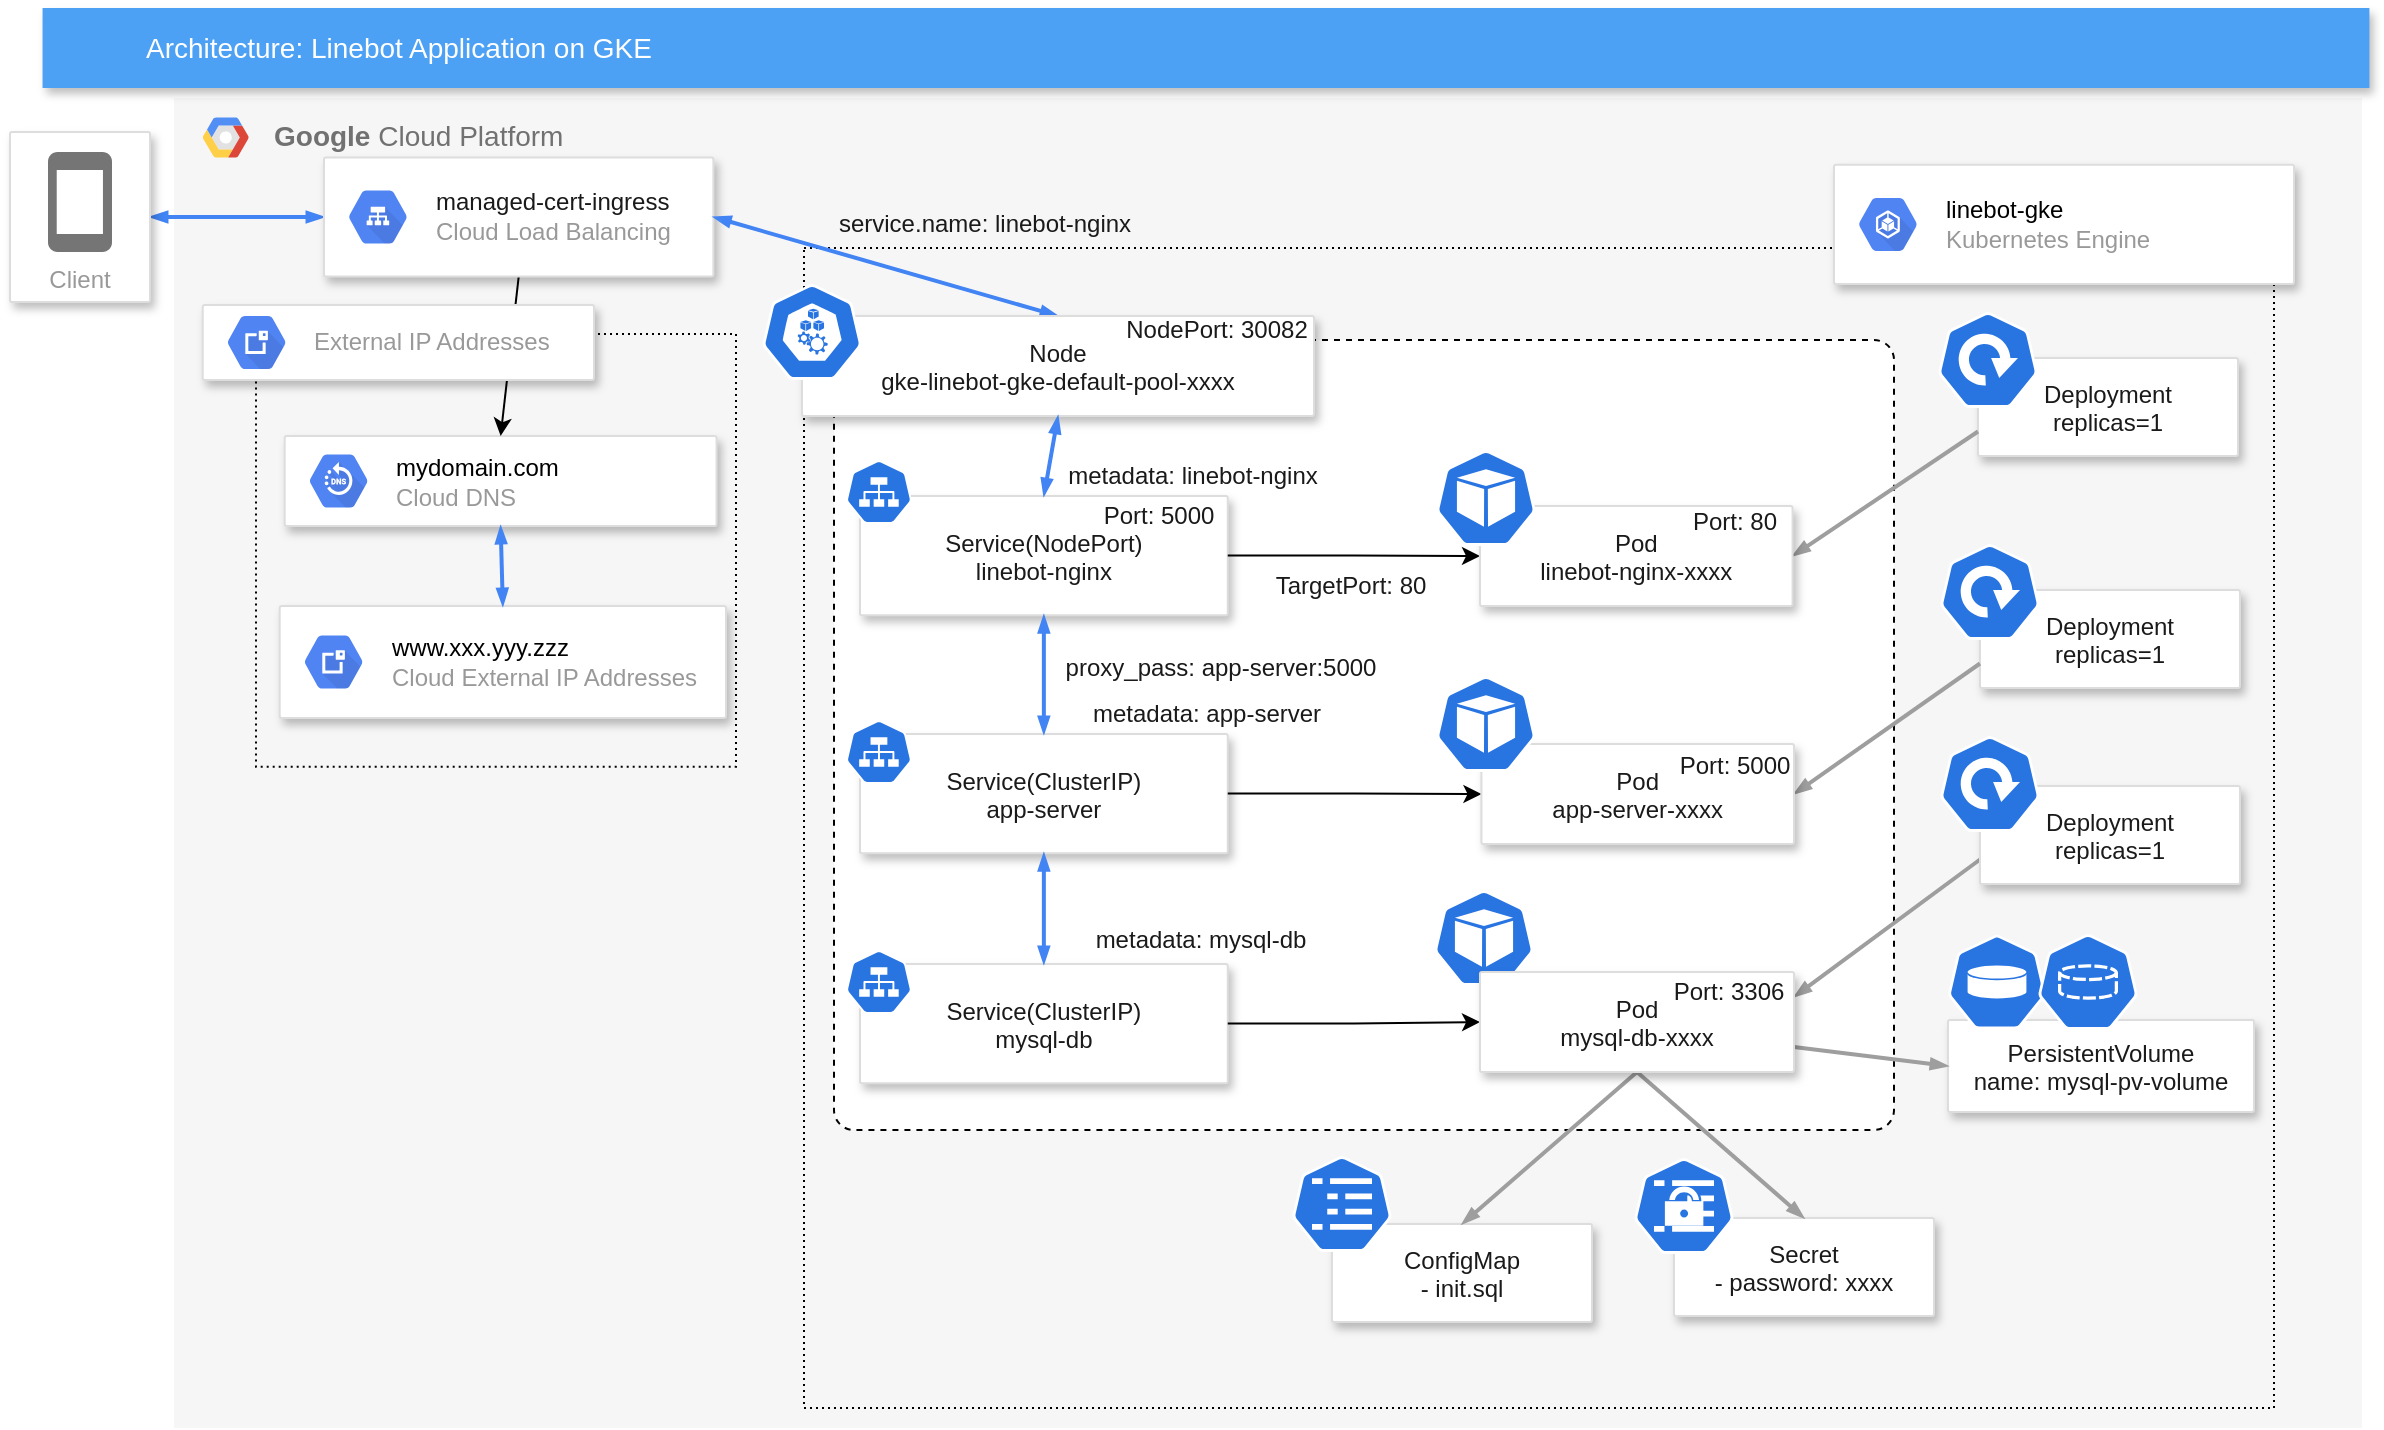 <mxfile version="17.4.0" type="github">
  <diagram id="f106602c-feb2-e66a-4537-3a34d633f6aa" name="Page-1">
    <mxGraphModel dx="1395" dy="767" grid="1" gridSize="10" guides="1" tooltips="1" connect="1" arrows="1" fold="1" page="1" pageScale="1" pageWidth="1169" pageHeight="827" background="none" math="0" shadow="0">
      <root>
        <mxCell id="0" />
        <mxCell id="1" parent="0" />
        <mxCell id="14" value="&lt;b&gt;Google &lt;/b&gt;Cloud Platform" style="fillColor=#F6F6F6;strokeColor=none;shadow=0;gradientColor=none;fontSize=14;align=left;spacing=10;fontColor=#717171;9E9E9E;verticalAlign=top;spacingTop=-4;fontStyle=0;spacingLeft=40;html=1;container=0;" parent="1" vertex="1">
          <mxGeometry x="200" y="105" width="1094" height="665" as="geometry" />
        </mxCell>
        <mxCell id="U_9ZeLoZhMn-8x-L0dgF-110" value="" style="fillColor=none;strokeColor=default;shadow=0;gradientColor=none;fontSize=14;align=left;spacing=10;fontColor=#717171;9E9E9E;verticalAlign=top;spacingTop=-4;fontStyle=0;spacingLeft=40;html=1;container=0;dashed=1;dashPattern=1 2;" vertex="1" parent="1">
          <mxGeometry x="241" y="223" width="240" height="216.35" as="geometry" />
        </mxCell>
        <mxCell id="_XGDpj7YCTwnzZgyufAH-45" value="" style="strokeColor=#dddddd;shadow=1;strokeWidth=1;rounded=1;absoluteArcSize=1;arcSize=2;fontColor=#1A1A1A;" parent="1" vertex="1">
          <mxGeometry x="255.35" y="274" width="215.93" height="45" as="geometry" />
        </mxCell>
        <mxCell id="_XGDpj7YCTwnzZgyufAH-46" value="&lt;span style=&quot;color: rgb(0 , 0 , 0)&quot;&gt;mydomain.com&lt;br&gt;&lt;/span&gt;Cloud DNS&lt;span style=&quot;color: rgb(0 , 0 , 0)&quot;&gt;&lt;br&gt;&lt;/span&gt;" style="sketch=0;dashed=0;connectable=0;html=1;fillColor=#5184F3;strokeColor=none;shape=mxgraph.gcp2.hexIcon;prIcon=cloud_dns;part=1;labelPosition=right;verticalLabelPosition=middle;align=left;verticalAlign=middle;spacingLeft=5;fontColor=#999999;fontSize=12;" parent="_XGDpj7YCTwnzZgyufAH-45" vertex="1">
          <mxGeometry y="0.5" width="44" height="39" relative="1" as="geometry">
            <mxPoint x="5" y="-19.5" as="offset" />
          </mxGeometry>
        </mxCell>
        <mxCell id="U_9ZeLoZhMn-8x-L0dgF-26" value="" style="fillColor=#F6F6F6;strokeColor=default;shadow=0;gradientColor=none;fontSize=14;align=left;spacing=10;fontColor=#717171;9E9E9E;verticalAlign=top;spacingTop=-4;fontStyle=0;spacingLeft=40;html=1;container=0;dashed=1;dashPattern=1 2;" vertex="1" parent="1">
          <mxGeometry x="515" y="180" width="735" height="580" as="geometry" />
        </mxCell>
        <mxCell id="2" value="Architecture: Linebot Application on GKE" style="fillColor=#4DA1F5;strokeColor=none;shadow=1;gradientColor=none;fontSize=14;align=left;spacingLeft=50;fontColor=#ffffff;html=1;" parent="1" vertex="1">
          <mxGeometry x="134.28" y="60" width="1163.43" height="40" as="geometry" />
        </mxCell>
        <mxCell id="18" value="" style="fontSize=12;html=1;endArrow=blockThin;endFill=1;rounded=0;strokeWidth=2;endSize=4;startSize=4;dashed=0;strokeColor=#4284F3;startArrow=blockThin;startFill=1;entryX=0;entryY=0.5;entryDx=0;entryDy=0;exitX=1;exitY=0.5;exitDx=0;exitDy=0;" parent="1" edge="1" target="_XGDpj7YCTwnzZgyufAH-31" source="6">
          <mxGeometry width="100" relative="1" as="geometry">
            <mxPoint x="149" y="308" as="sourcePoint" />
            <mxPoint x="231" y="301" as="targetPoint" />
          </mxGeometry>
        </mxCell>
        <mxCell id="6" value="Client" style="strokeColor=#dddddd;fillColor=#ffffff;shadow=1;strokeWidth=1;rounded=1;absoluteArcSize=1;arcSize=2;labelPosition=center;verticalLabelPosition=middle;align=center;verticalAlign=bottom;spacingLeft=0;fontColor=#999999;fontSize=12;whiteSpace=wrap;spacingBottom=2;html=1;" parent="1" vertex="1">
          <mxGeometry x="118" y="122" width="70" height="85" as="geometry" />
        </mxCell>
        <mxCell id="7" value="" style="dashed=0;html=1;fillColor=#757575;strokeColor=none;shape=mxgraph.gcp2.phone;part=1;" parent="6" vertex="1">
          <mxGeometry x="0.5" width="32" height="50" relative="1" as="geometry">
            <mxPoint x="-16" y="10" as="offset" />
          </mxGeometry>
        </mxCell>
        <mxCell id="15" value="" style="shape=mxgraph.gcp2.google_cloud_platform;fillColor=#F6F6F6;strokeColor=none;shadow=0;gradientColor=none;" parent="1" vertex="1">
          <mxGeometry x="214.36" y="114.7" width="23" height="20" as="geometry">
            <mxPoint x="20" y="10" as="offset" />
          </mxGeometry>
        </mxCell>
        <mxCell id="_XGDpj7YCTwnzZgyufAH-27" value="" style="strokeColor=#dddddd;shadow=1;strokeWidth=1;rounded=1;absoluteArcSize=1;arcSize=2;" parent="1" vertex="1">
          <mxGeometry x="252.85" y="359" width="223.15" height="56" as="geometry" />
        </mxCell>
        <mxCell id="_XGDpj7YCTwnzZgyufAH-28" value="&lt;span style=&quot;color: rgb(0 , 0 , 0)&quot;&gt;www.xxx.yyy.zzz&lt;br&gt;&lt;/span&gt;Cloud External IP Addresses&lt;span style=&quot;color: rgb(0 , 0 , 0)&quot;&gt;&lt;br&gt;&lt;/span&gt;" style="sketch=0;dashed=0;connectable=0;html=1;fillColor=#5184F3;strokeColor=none;shape=mxgraph.gcp2.hexIcon;prIcon=cloud_external_ip_addresses;part=1;labelPosition=right;verticalLabelPosition=middle;align=left;verticalAlign=middle;spacingLeft=5;fontColor=#999999;fontSize=12;" parent="_XGDpj7YCTwnzZgyufAH-27" vertex="1">
          <mxGeometry y="0.5" width="44" height="39" relative="1" as="geometry">
            <mxPoint x="5" y="-19.5" as="offset" />
          </mxGeometry>
        </mxCell>
        <mxCell id="U_9ZeLoZhMn-8x-L0dgF-97" value="" style="edgeStyle=none;rounded=0;orthogonalLoop=1;jettySize=auto;html=1;fontColor=#1A1A1A;entryX=0.5;entryY=0;entryDx=0;entryDy=0;exitX=0.5;exitY=1;exitDx=0;exitDy=0;" edge="1" parent="1" source="_XGDpj7YCTwnzZgyufAH-31" target="_XGDpj7YCTwnzZgyufAH-45">
          <mxGeometry relative="1" as="geometry">
            <mxPoint x="379.185" y="170.29" as="sourcePoint" />
          </mxGeometry>
        </mxCell>
        <mxCell id="_XGDpj7YCTwnzZgyufAH-31" value="" style="strokeColor=#dddddd;shadow=1;strokeWidth=1;rounded=1;absoluteArcSize=1;arcSize=2;" parent="1" vertex="1">
          <mxGeometry x="274.999" y="134.703" width="194.694" height="59.586" as="geometry" />
        </mxCell>
        <mxCell id="_XGDpj7YCTwnzZgyufAH-32" value="&lt;font color=&quot;#1a1a1a&quot;&gt;managed-cert-ingress&lt;/font&gt;&lt;br&gt;Cloud Load Balancing" style="sketch=0;dashed=0;connectable=0;html=1;fillColor=#5184F3;strokeColor=none;shape=mxgraph.gcp2.hexIcon;prIcon=cloud_load_balancing;part=1;labelPosition=right;verticalLabelPosition=middle;align=left;verticalAlign=middle;spacingLeft=5;fontColor=#999999;fontSize=12;" parent="_XGDpj7YCTwnzZgyufAH-31" vertex="1">
          <mxGeometry y="0.5" width="44" height="39" relative="1" as="geometry">
            <mxPoint x="5" y="-19.5" as="offset" />
          </mxGeometry>
        </mxCell>
        <mxCell id="25" value="" style="fontSize=12;html=1;endArrow=blockThin;endFill=1;rounded=0;strokeWidth=2;endSize=4;startSize=4;dashed=0;strokeColor=#4284F3;startArrow=blockThin;startFill=1;entryX=0.5;entryY=0;entryDx=0;entryDy=0;exitX=1;exitY=0.5;exitDx=0;exitDy=0;" parent="1" source="_XGDpj7YCTwnzZgyufAH-31" target="U_9ZeLoZhMn-8x-L0dgF-42" edge="1">
          <mxGeometry width="100" relative="1" as="geometry">
            <mxPoint x="241.367" y="222.028" as="sourcePoint" />
            <mxPoint x="594.306" y="213.097" as="targetPoint" />
          </mxGeometry>
        </mxCell>
        <mxCell id="U_9ZeLoZhMn-8x-L0dgF-43" value="" style="dashed=1;rounded=1;absoluteArcSize=1;arcSize=20;html=1;verticalAlign=top;align=left;spacingTop=5;spacingLeft=10;fontColor=#1A1A1A;" vertex="1" parent="1">
          <mxGeometry x="530" y="226" width="530" height="395" as="geometry" />
        </mxCell>
        <mxCell id="U_9ZeLoZhMn-8x-L0dgF-27" value="" style="strokeColor=#dddddd;shadow=1;strokeWidth=1;rounded=1;absoluteArcSize=1;arcSize=2;" vertex="1" parent="1">
          <mxGeometry x="1030" y="138.41" width="230" height="59.59" as="geometry" />
        </mxCell>
        <mxCell id="U_9ZeLoZhMn-8x-L0dgF-28" value="&lt;font color=&quot;#000000&quot;&gt;linebot-gke&lt;/font&gt;&lt;br&gt;Kubernetes Engine" style="sketch=0;dashed=0;connectable=0;html=1;fillColor=#5184F3;strokeColor=none;shape=mxgraph.gcp2.hexIcon;prIcon=container_engine;part=1;labelPosition=right;verticalLabelPosition=middle;align=left;verticalAlign=middle;spacingLeft=5;fontColor=#999999;fontSize=12;" vertex="1" parent="U_9ZeLoZhMn-8x-L0dgF-27">
          <mxGeometry y="0.5" width="44" height="39" relative="1" as="geometry">
            <mxPoint x="5" y="-19.5" as="offset" />
          </mxGeometry>
        </mxCell>
        <mxCell id="U_9ZeLoZhMn-8x-L0dgF-36" value="" style="group" vertex="1" connectable="0" parent="1">
          <mxGeometry x="531.996" y="333.003" width="244.874" height="65.997" as="geometry" />
        </mxCell>
        <mxCell id="U_9ZeLoZhMn-8x-L0dgF-30" value="Service(NodePort)&#xa;linebot-nginx" style="strokeColor=#dddddd;shadow=1;strokeWidth=1;rounded=1;absoluteArcSize=1;arcSize=2;fontColor=#1A1A1A;" vertex="1" parent="U_9ZeLoZhMn-8x-L0dgF-36">
          <mxGeometry x="11" y="-29" width="183.878" height="59.586" as="geometry" />
        </mxCell>
        <mxCell id="U_9ZeLoZhMn-8x-L0dgF-96" value="Port: 5000" style="text;html=1;align=center;verticalAlign=middle;resizable=0;points=[];autosize=1;strokeColor=none;fillColor=none;fontColor=#1A1A1A;" vertex="1" parent="U_9ZeLoZhMn-8x-L0dgF-36">
          <mxGeometry x="124.874" y="-29.003" width="70" height="20" as="geometry" />
        </mxCell>
        <mxCell id="U_9ZeLoZhMn-8x-L0dgF-101" value="proxy_pass: app-server:5000" style="text;html=1;align=center;verticalAlign=middle;resizable=0;points=[];autosize=1;strokeColor=none;fillColor=none;fontColor=#1A1A1A;" vertex="1" parent="U_9ZeLoZhMn-8x-L0dgF-36">
          <mxGeometry x="106.004" y="46.497" width="170" height="20" as="geometry" />
        </mxCell>
        <mxCell id="U_9ZeLoZhMn-8x-L0dgF-29" value="" style="sketch=0;html=1;dashed=0;whitespace=wrap;fillColor=#2875E2;strokeColor=#ffffff;points=[[0.005,0.63,0],[0.1,0.2,0],[0.9,0.2,0],[0.5,0,0],[0.995,0.63,0],[0.72,0.99,0],[0.5,1,0],[0.28,0.99,0]];shape=mxgraph.kubernetes.icon;prIcon=svc;fontColor=#1A1A1A;" vertex="1" parent="1">
          <mxGeometry x="536" y="283" width="32.94" height="38" as="geometry" />
        </mxCell>
        <mxCell id="U_9ZeLoZhMn-8x-L0dgF-37" value="Service(ClusterIP)&#xa;app-server" style="strokeColor=#dddddd;shadow=1;strokeWidth=1;rounded=1;absoluteArcSize=1;arcSize=2;fontColor=#1A1A1A;" vertex="1" parent="1">
          <mxGeometry x="542.996" y="423.003" width="183.878" height="59.586" as="geometry" />
        </mxCell>
        <mxCell id="U_9ZeLoZhMn-8x-L0dgF-38" value="" style="sketch=0;html=1;dashed=0;whitespace=wrap;fillColor=#2875E2;strokeColor=#ffffff;points=[[0.005,0.63,0],[0.1,0.2,0],[0.9,0.2,0],[0.5,0,0],[0.995,0.63,0],[0.72,0.99,0],[0.5,1,0],[0.28,0.99,0]];shape=mxgraph.kubernetes.icon;prIcon=svc;fontColor=#1A1A1A;" vertex="1" parent="1">
          <mxGeometry x="536" y="413" width="32.94" height="38" as="geometry" />
        </mxCell>
        <mxCell id="U_9ZeLoZhMn-8x-L0dgF-39" value="Service(ClusterIP)&#xa;mysql-db" style="strokeColor=#dddddd;shadow=1;strokeWidth=1;rounded=1;absoluteArcSize=1;arcSize=2;fontColor=#1A1A1A;" vertex="1" parent="1">
          <mxGeometry x="542.996" y="538.003" width="183.878" height="59.586" as="geometry" />
        </mxCell>
        <mxCell id="U_9ZeLoZhMn-8x-L0dgF-40" value="" style="sketch=0;html=1;dashed=0;whitespace=wrap;fillColor=#2875E2;strokeColor=#ffffff;points=[[0.005,0.63,0],[0.1,0.2,0],[0.9,0.2,0],[0.5,0,0],[0.995,0.63,0],[0.72,0.99,0],[0.5,1,0],[0.28,0.99,0]];shape=mxgraph.kubernetes.icon;prIcon=svc;fontColor=#1A1A1A;" vertex="1" parent="1">
          <mxGeometry x="536" y="528" width="32.94" height="38" as="geometry" />
        </mxCell>
        <mxCell id="U_9ZeLoZhMn-8x-L0dgF-42" value="Node&#xa;gke-linebot-gke-default-pool-xxxx" style="strokeColor=#dddddd;shadow=1;strokeWidth=1;rounded=1;absoluteArcSize=1;arcSize=2;fontColor=#1A1A1A;" vertex="1" parent="1">
          <mxGeometry x="514.01" y="214" width="255.99" height="50" as="geometry" />
        </mxCell>
        <mxCell id="U_9ZeLoZhMn-8x-L0dgF-41" value="" style="sketch=0;html=1;dashed=0;whitespace=wrap;fillColor=#2875E2;strokeColor=#ffffff;points=[[0.005,0.63,0],[0.1,0.2,0],[0.9,0.2,0],[0.5,0,0],[0.995,0.63,0],[0.72,0.99,0],[0.5,1,0],[0.28,0.99,0]];shape=mxgraph.kubernetes.icon;prIcon=node;fontColor=#1A1A1A;" vertex="1" parent="1">
          <mxGeometry x="494.07" y="198" width="50" height="48" as="geometry" />
        </mxCell>
        <mxCell id="U_9ZeLoZhMn-8x-L0dgF-53" value="" style="edgeStyle=orthogonalEdgeStyle;rounded=0;orthogonalLoop=1;jettySize=auto;html=1;fontColor=#1A1A1A;entryX=0;entryY=0.5;entryDx=0;entryDy=0;" edge="1" parent="1" source="U_9ZeLoZhMn-8x-L0dgF-37" target="U_9ZeLoZhMn-8x-L0dgF-46">
          <mxGeometry relative="1" as="geometry" />
        </mxCell>
        <mxCell id="U_9ZeLoZhMn-8x-L0dgF-54" value="" style="edgeStyle=orthogonalEdgeStyle;rounded=0;orthogonalLoop=1;jettySize=auto;html=1;fontColor=#1A1A1A;entryX=0;entryY=0.5;entryDx=0;entryDy=0;" edge="1" parent="1" source="U_9ZeLoZhMn-8x-L0dgF-39" target="U_9ZeLoZhMn-8x-L0dgF-48">
          <mxGeometry relative="1" as="geometry" />
        </mxCell>
        <mxCell id="U_9ZeLoZhMn-8x-L0dgF-52" value="" style="edgeStyle=orthogonalEdgeStyle;rounded=0;orthogonalLoop=1;jettySize=auto;html=1;fontColor=#1A1A1A;entryX=0;entryY=0.5;entryDx=0;entryDy=0;" edge="1" parent="1" source="U_9ZeLoZhMn-8x-L0dgF-30" target="U_9ZeLoZhMn-8x-L0dgF-45">
          <mxGeometry relative="1" as="geometry" />
        </mxCell>
        <mxCell id="U_9ZeLoZhMn-8x-L0dgF-61" value="Deployment&#xa;replicas=1" style="strokeColor=#dddddd;shadow=1;strokeWidth=1;rounded=1;absoluteArcSize=1;arcSize=2;fontColor=#1A1A1A;" vertex="1" parent="1">
          <mxGeometry x="1102" y="235" width="130" height="49" as="geometry" />
        </mxCell>
        <mxCell id="U_9ZeLoZhMn-8x-L0dgF-60" value="" style="sketch=0;html=1;dashed=0;whitespace=wrap;fillColor=#2875E2;strokeColor=#ffffff;points=[[0.005,0.63,0],[0.1,0.2,0],[0.9,0.2,0],[0.5,0,0],[0.995,0.63,0],[0.72,0.99,0],[0.5,1,0],[0.28,0.99,0]];shape=mxgraph.kubernetes.icon;prIcon=deploy;dashPattern=1 2;fontColor=#1A1A1A;" vertex="1" parent="1">
          <mxGeometry x="1082" y="212" width="50" height="48" as="geometry" />
        </mxCell>
        <mxCell id="U_9ZeLoZhMn-8x-L0dgF-62" value="" style="fontSize=12;html=1;endArrow=blockThin;endFill=1;rounded=0;strokeWidth=2;endSize=4;startSize=4;dashed=0;strokeColor=#9E9E9E;fontColor=#1A1A1A;exitX=0;exitY=0.75;exitDx=0;exitDy=0;entryX=1;entryY=0.5;entryDx=0;entryDy=0;" edge="1" parent="1" source="U_9ZeLoZhMn-8x-L0dgF-61" target="U_9ZeLoZhMn-8x-L0dgF-45">
          <mxGeometry width="100" relative="1" as="geometry">
            <mxPoint x="1090" y="271" as="sourcePoint" />
            <mxPoint x="1190" y="271" as="targetPoint" />
          </mxGeometry>
        </mxCell>
        <mxCell id="U_9ZeLoZhMn-8x-L0dgF-70" value="Deployment&#xa;replicas=1" style="strokeColor=#dddddd;shadow=1;strokeWidth=1;rounded=1;absoluteArcSize=1;arcSize=2;fontColor=#1A1A1A;" vertex="1" parent="1">
          <mxGeometry x="1103" y="351" width="130" height="49" as="geometry" />
        </mxCell>
        <mxCell id="U_9ZeLoZhMn-8x-L0dgF-71" value="" style="sketch=0;html=1;dashed=0;whitespace=wrap;fillColor=#2875E2;strokeColor=#ffffff;points=[[0.005,0.63,0],[0.1,0.2,0],[0.9,0.2,0],[0.5,0,0],[0.995,0.63,0],[0.72,0.99,0],[0.5,1,0],[0.28,0.99,0]];shape=mxgraph.kubernetes.icon;prIcon=deploy;dashPattern=1 2;fontColor=#1A1A1A;" vertex="1" parent="1">
          <mxGeometry x="1083" y="328" width="50" height="48" as="geometry" />
        </mxCell>
        <mxCell id="U_9ZeLoZhMn-8x-L0dgF-72" value="" style="fontSize=12;html=1;endArrow=blockThin;endFill=1;rounded=0;strokeWidth=2;endSize=4;startSize=4;dashed=0;strokeColor=#9E9E9E;fontColor=#1A1A1A;exitX=0;exitY=0.75;exitDx=0;exitDy=0;entryX=1;entryY=0.5;entryDx=0;entryDy=0;" edge="1" parent="1" source="U_9ZeLoZhMn-8x-L0dgF-70" target="U_9ZeLoZhMn-8x-L0dgF-46">
          <mxGeometry width="100" relative="1" as="geometry">
            <mxPoint x="1091" y="390" as="sourcePoint" />
            <mxPoint x="1070.06" y="430" as="targetPoint" />
          </mxGeometry>
        </mxCell>
        <mxCell id="U_9ZeLoZhMn-8x-L0dgF-77" value="PersistentVolume&#xa;name: mysql-pv-volume" style="strokeColor=#dddddd;shadow=1;strokeWidth=1;rounded=1;absoluteArcSize=1;arcSize=2;fontColor=#1A1A1A;" vertex="1" parent="1">
          <mxGeometry x="1087" y="566" width="153" height="46" as="geometry" />
        </mxCell>
        <mxCell id="U_9ZeLoZhMn-8x-L0dgF-78" value="" style="fontSize=12;html=1;endArrow=blockThin;endFill=1;rounded=0;strokeWidth=2;endSize=4;startSize=4;dashed=0;strokeColor=#9E9E9E;fontColor=#1A1A1A;entryX=0;entryY=0.5;entryDx=0;entryDy=0;exitX=1;exitY=0.75;exitDx=0;exitDy=0;" edge="1" parent="1" source="U_9ZeLoZhMn-8x-L0dgF-48" target="U_9ZeLoZhMn-8x-L0dgF-77">
          <mxGeometry width="100" relative="1" as="geometry">
            <mxPoint x="1002" y="581" as="sourcePoint" />
            <mxPoint x="1012.06" y="577" as="targetPoint" />
            <Array as="points" />
          </mxGeometry>
        </mxCell>
        <mxCell id="U_9ZeLoZhMn-8x-L0dgF-82" value="ConfigMap&#xa;- init.sql" style="strokeColor=#dddddd;shadow=1;strokeWidth=1;rounded=1;absoluteArcSize=1;arcSize=2;fontColor=#1A1A1A;" vertex="1" parent="1">
          <mxGeometry x="779" y="668" width="130" height="49" as="geometry" />
        </mxCell>
        <mxCell id="U_9ZeLoZhMn-8x-L0dgF-83" value="" style="sketch=0;html=1;dashed=0;whitespace=wrap;fillColor=#2875E2;strokeColor=#ffffff;points=[[0.005,0.63,0],[0.1,0.2,0],[0.9,0.2,0],[0.5,0,0],[0.995,0.63,0],[0.72,0.99,0],[0.5,1,0],[0.28,0.99,0]];shape=mxgraph.kubernetes.icon;prIcon=cm;dashPattern=1 2;fontColor=#1A1A1A;" vertex="1" parent="1">
          <mxGeometry x="759" y="634" width="50" height="48" as="geometry" />
        </mxCell>
        <mxCell id="U_9ZeLoZhMn-8x-L0dgF-75" value="" style="fontSize=12;html=1;endArrow=blockThin;endFill=1;rounded=0;strokeWidth=2;endSize=4;startSize=4;dashed=0;strokeColor=#9E9E9E;fontColor=#1A1A1A;exitX=0;exitY=0.75;exitDx=0;exitDy=0;entryX=1;entryY=0.25;entryDx=0;entryDy=0;" edge="1" parent="1" source="U_9ZeLoZhMn-8x-L0dgF-73" target="U_9ZeLoZhMn-8x-L0dgF-48">
          <mxGeometry width="100" relative="1" as="geometry">
            <mxPoint x="1091" y="526" as="sourcePoint" />
            <mxPoint x="1070.06" y="566" as="targetPoint" />
          </mxGeometry>
        </mxCell>
        <mxCell id="U_9ZeLoZhMn-8x-L0dgF-84" value="" style="fontSize=12;html=1;endArrow=blockThin;endFill=1;rounded=0;strokeWidth=2;endSize=4;startSize=4;dashed=0;strokeColor=#9E9E9E;fontColor=#1A1A1A;entryX=0.5;entryY=0;entryDx=0;entryDy=0;exitX=0.5;exitY=1;exitDx=0;exitDy=0;" edge="1" parent="1" source="U_9ZeLoZhMn-8x-L0dgF-48" target="U_9ZeLoZhMn-8x-L0dgF-82">
          <mxGeometry width="100" relative="1" as="geometry">
            <mxPoint x="900" y="601" as="sourcePoint" />
            <mxPoint x="1080.06" y="577" as="targetPoint" />
          </mxGeometry>
        </mxCell>
        <mxCell id="U_9ZeLoZhMn-8x-L0dgF-73" value="Deployment&#xa;replicas=1" style="strokeColor=#dddddd;shadow=1;strokeWidth=1;rounded=1;absoluteArcSize=1;arcSize=2;fontColor=#1A1A1A;" vertex="1" parent="1">
          <mxGeometry x="1103" y="449" width="130" height="49" as="geometry" />
        </mxCell>
        <mxCell id="U_9ZeLoZhMn-8x-L0dgF-74" value="" style="sketch=0;html=1;dashed=0;whitespace=wrap;fillColor=#2875E2;strokeColor=#ffffff;points=[[0.005,0.63,0],[0.1,0.2,0],[0.9,0.2,0],[0.5,0,0],[0.995,0.63,0],[0.72,0.99,0],[0.5,1,0],[0.28,0.99,0]];shape=mxgraph.kubernetes.icon;prIcon=deploy;dashPattern=1 2;fontColor=#1A1A1A;" vertex="1" parent="1">
          <mxGeometry x="1083" y="424" width="50" height="48" as="geometry" />
        </mxCell>
        <mxCell id="U_9ZeLoZhMn-8x-L0dgF-87" value="Secret&#xa;- password: xxxx" style="strokeColor=#dddddd;shadow=1;strokeWidth=1;rounded=1;absoluteArcSize=1;arcSize=2;fontColor=#1A1A1A;" vertex="1" parent="1">
          <mxGeometry x="950" y="665" width="130" height="49" as="geometry" />
        </mxCell>
        <mxCell id="U_9ZeLoZhMn-8x-L0dgF-88" value="" style="fontSize=12;html=1;endArrow=blockThin;endFill=1;rounded=0;strokeWidth=2;endSize=4;startSize=4;dashed=0;strokeColor=#9E9E9E;fontColor=#1A1A1A;entryX=0.5;entryY=0;entryDx=0;entryDy=0;exitX=0.5;exitY=1;exitDx=0;exitDy=0;" edge="1" parent="1" target="U_9ZeLoZhMn-8x-L0dgF-87" source="U_9ZeLoZhMn-8x-L0dgF-48">
          <mxGeometry width="100" relative="1" as="geometry">
            <mxPoint x="1010" y="541" as="sourcePoint" />
            <mxPoint x="1230.06" y="580.56" as="targetPoint" />
          </mxGeometry>
        </mxCell>
        <mxCell id="U_9ZeLoZhMn-8x-L0dgF-76" value="" style="sketch=0;html=1;dashed=0;whitespace=wrap;fillColor=#2875E2;strokeColor=#ffffff;points=[[0.005,0.63,0],[0.1,0.2,0],[0.9,0.2,0],[0.5,0,0],[0.995,0.63,0],[0.72,0.99,0],[0.5,1,0],[0.28,0.99,0]];shape=mxgraph.kubernetes.icon;prIcon=pv;dashPattern=1 2;fontColor=#1A1A1A;" vertex="1" parent="1">
          <mxGeometry x="1087" y="523" width="49" height="48" as="geometry" />
        </mxCell>
        <mxCell id="U_9ZeLoZhMn-8x-L0dgF-81" value="" style="sketch=0;html=1;dashed=0;whitespace=wrap;fillColor=#2875E2;strokeColor=#ffffff;points=[[0.005,0.63,0],[0.1,0.2,0],[0.9,0.2,0],[0.5,0,0],[0.995,0.63,0],[0.72,0.99,0],[0.5,1,0],[0.28,0.99,0]];shape=mxgraph.kubernetes.icon;prIcon=pvc;dashPattern=1 2;fontColor=#1A1A1A;" vertex="1" parent="1">
          <mxGeometry x="1132" y="523" width="50" height="48" as="geometry" />
        </mxCell>
        <mxCell id="U_9ZeLoZhMn-8x-L0dgF-89" value="" style="sketch=0;html=1;dashed=0;whitespace=wrap;fillColor=#2875E2;strokeColor=#ffffff;points=[[0.005,0.63,0],[0.1,0.2,0],[0.9,0.2,0],[0.5,0,0],[0.995,0.63,0],[0.72,0.99,0],[0.5,1,0],[0.28,0.99,0]];shape=mxgraph.kubernetes.icon;prIcon=secret;dashPattern=1 2;fontColor=#1A1A1A;" vertex="1" parent="1">
          <mxGeometry x="930" y="635" width="50" height="48" as="geometry" />
        </mxCell>
        <mxCell id="U_9ZeLoZhMn-8x-L0dgF-49" value="" style="sketch=0;html=1;dashed=0;whitespace=wrap;fillColor=#2875E2;strokeColor=#ffffff;points=[[0.005,0.63,0],[0.1,0.2,0],[0.9,0.2,0],[0.5,0,0],[0.995,0.63,0],[0.72,0.99,0],[0.5,1,0],[0.28,0.99,0]];shape=mxgraph.kubernetes.icon;prIcon=pod;fontColor=#1A1A1A;" vertex="1" parent="1">
          <mxGeometry x="830" y="501" width="50" height="48" as="geometry" />
        </mxCell>
        <mxCell id="U_9ZeLoZhMn-8x-L0dgF-90" value="metadata: linebot-nginx" style="text;html=1;align=center;verticalAlign=middle;resizable=0;points=[];autosize=1;strokeColor=none;fillColor=none;fontColor=#1A1A1A;" vertex="1" parent="1">
          <mxGeometry x="639" y="284" width="140" height="20" as="geometry" />
        </mxCell>
        <mxCell id="U_9ZeLoZhMn-8x-L0dgF-91" value="metadata: app-server" style="text;html=1;align=center;verticalAlign=middle;resizable=0;points=[];autosize=1;strokeColor=none;fillColor=none;fontColor=#1A1A1A;" vertex="1" parent="1">
          <mxGeometry x="651" y="403" width="130" height="20" as="geometry" />
        </mxCell>
        <mxCell id="U_9ZeLoZhMn-8x-L0dgF-92" value="" style="fontSize=12;html=1;endArrow=blockThin;endFill=1;rounded=0;strokeWidth=2;endSize=4;startSize=4;dashed=0;strokeColor=#4284F3;startArrow=blockThin;startFill=1;entryX=0.5;entryY=0;entryDx=0;entryDy=0;exitX=0.5;exitY=1;exitDx=0;exitDy=0;" edge="1" parent="1" source="U_9ZeLoZhMn-8x-L0dgF-30" target="U_9ZeLoZhMn-8x-L0dgF-37">
          <mxGeometry width="100" relative="1" as="geometry">
            <mxPoint x="611.935" y="242.59" as="sourcePoint" />
            <mxPoint x="644.935" y="291.003" as="targetPoint" />
          </mxGeometry>
        </mxCell>
        <mxCell id="U_9ZeLoZhMn-8x-L0dgF-93" value="metadata: mysql-db" style="text;html=1;align=center;verticalAlign=middle;resizable=0;points=[];autosize=1;strokeColor=none;fillColor=none;fontColor=#1A1A1A;" vertex="1" parent="1">
          <mxGeometry x="653" y="516" width="120" height="20" as="geometry" />
        </mxCell>
        <mxCell id="U_9ZeLoZhMn-8x-L0dgF-94" value="" style="fontSize=12;html=1;endArrow=blockThin;endFill=1;rounded=0;strokeWidth=2;endSize=4;startSize=4;dashed=0;strokeColor=#4284F3;startArrow=blockThin;startFill=1;entryX=0.5;entryY=0;entryDx=0;entryDy=0;exitX=0.5;exitY=1;exitDx=0;exitDy=0;" edge="1" parent="1" source="U_9ZeLoZhMn-8x-L0dgF-37" target="U_9ZeLoZhMn-8x-L0dgF-39">
          <mxGeometry width="100" relative="1" as="geometry">
            <mxPoint x="640" y="471" as="sourcePoint" />
            <mxPoint x="640" y="551" as="targetPoint" />
          </mxGeometry>
        </mxCell>
        <mxCell id="U_9ZeLoZhMn-8x-L0dgF-45" value="Pod&#xa;linebot-nginx-xxxx" style="strokeColor=#dddddd;shadow=1;strokeWidth=1;rounded=1;absoluteArcSize=1;arcSize=2;fontColor=#1A1A1A;" vertex="1" parent="1">
          <mxGeometry x="853" y="309" width="156.277" height="50" as="geometry" />
        </mxCell>
        <mxCell id="U_9ZeLoZhMn-8x-L0dgF-46" value="Pod&#xa;app-server-xxxx" style="strokeColor=#dddddd;shadow=1;strokeWidth=1;rounded=1;absoluteArcSize=1;arcSize=2;fontColor=#1A1A1A;" vertex="1" parent="1">
          <mxGeometry x="853.723" y="428" width="156.277" height="50" as="geometry" />
        </mxCell>
        <mxCell id="U_9ZeLoZhMn-8x-L0dgF-48" value="Pod&#xa;mysql-db-xxxx" style="strokeColor=#dddddd;shadow=1;strokeWidth=1;rounded=1;absoluteArcSize=1;arcSize=2;fontColor=#1A1A1A;" vertex="1" parent="1">
          <mxGeometry x="853" y="542" width="157.0" height="50" as="geometry" />
        </mxCell>
        <mxCell id="U_9ZeLoZhMn-8x-L0dgF-95" value="Port: 5000" style="text;html=1;align=center;verticalAlign=middle;resizable=0;points=[];autosize=1;strokeColor=none;fillColor=none;fontColor=#1A1A1A;" vertex="1" parent="1">
          <mxGeometry x="945.28" y="429" width="70" height="20" as="geometry" />
        </mxCell>
        <mxCell id="U_9ZeLoZhMn-8x-L0dgF-44" value="" style="sketch=0;html=1;dashed=0;whitespace=wrap;fillColor=#2875E2;strokeColor=#ffffff;points=[[0.005,0.63,0],[0.1,0.2,0],[0.9,0.2,0],[0.5,0,0],[0.995,0.63,0],[0.72,0.99,0],[0.5,1,0],[0.28,0.99,0]];shape=mxgraph.kubernetes.icon;prIcon=pod;fontColor=#1A1A1A;" vertex="1" parent="1">
          <mxGeometry x="831" y="281" width="50" height="48" as="geometry" />
        </mxCell>
        <mxCell id="U_9ZeLoZhMn-8x-L0dgF-47" value="" style="sketch=0;html=1;dashed=0;whitespace=wrap;fillColor=#2875E2;strokeColor=#ffffff;points=[[0.005,0.63,0],[0.1,0.2,0],[0.9,0.2,0],[0.5,0,0],[0.995,0.63,0],[0.72,0.99,0],[0.5,1,0],[0.28,0.99,0]];shape=mxgraph.kubernetes.icon;prIcon=pod;fontColor=#1A1A1A;" vertex="1" parent="1">
          <mxGeometry x="831" y="394" width="50" height="48" as="geometry" />
        </mxCell>
        <mxCell id="U_9ZeLoZhMn-8x-L0dgF-98" value="NodePort:&amp;nbsp;30082" style="text;html=1;align=center;verticalAlign=middle;resizable=0;points=[];autosize=1;strokeColor=none;fillColor=none;fontColor=#1A1A1A;" vertex="1" parent="1">
          <mxGeometry x="666" y="211" width="110" height="20" as="geometry" />
        </mxCell>
        <mxCell id="U_9ZeLoZhMn-8x-L0dgF-99" value="Port: 80" style="text;html=1;align=center;verticalAlign=middle;resizable=0;points=[];autosize=1;strokeColor=none;fillColor=none;fontColor=#1A1A1A;" vertex="1" parent="1">
          <mxGeometry x="950.28" y="307" width="60" height="20" as="geometry" />
        </mxCell>
        <mxCell id="U_9ZeLoZhMn-8x-L0dgF-100" value="TargetPort: 80" style="text;html=1;align=center;verticalAlign=middle;resizable=0;points=[];autosize=1;strokeColor=none;fillColor=none;fontColor=#1A1A1A;" vertex="1" parent="1">
          <mxGeometry x="743" y="339" width="90" height="20" as="geometry" />
        </mxCell>
        <mxCell id="U_9ZeLoZhMn-8x-L0dgF-103" value="service.name: linebot-nginx" style="text;html=1;align=center;verticalAlign=middle;resizable=0;points=[];autosize=1;strokeColor=none;fillColor=none;fontColor=#1A1A1A;" vertex="1" parent="1">
          <mxGeometry x="525" y="157.5" width="160" height="20" as="geometry" />
        </mxCell>
        <mxCell id="U_9ZeLoZhMn-8x-L0dgF-105" value="" style="fontSize=12;html=1;endArrow=blockThin;endFill=1;rounded=0;strokeWidth=2;endSize=4;startSize=4;dashed=0;strokeColor=#4284F3;startArrow=blockThin;startFill=1;entryX=0.5;entryY=0;entryDx=0;entryDy=0;exitX=0.5;exitY=1;exitDx=0;exitDy=0;" edge="1" parent="1" source="U_9ZeLoZhMn-8x-L0dgF-42" target="U_9ZeLoZhMn-8x-L0dgF-30">
          <mxGeometry width="100" relative="1" as="geometry">
            <mxPoint x="483.693" y="174.497" as="sourcePoint" />
            <mxPoint x="652.005" y="224" as="targetPoint" />
          </mxGeometry>
        </mxCell>
        <mxCell id="U_9ZeLoZhMn-8x-L0dgF-115" value="" style="strokeColor=#dddddd;shadow=1;strokeWidth=1;rounded=1;absoluteArcSize=1;arcSize=2;" vertex="1" parent="1">
          <mxGeometry x="214.36" y="208.5" width="195.64" height="37.5" as="geometry" />
        </mxCell>
        <mxCell id="U_9ZeLoZhMn-8x-L0dgF-116" value="External IP Addresses&lt;span style=&quot;color: rgb(0 , 0 , 0)&quot;&gt;&lt;br&gt;&lt;/span&gt;" style="sketch=0;dashed=0;connectable=0;html=1;fillColor=#5184F3;strokeColor=none;shape=mxgraph.gcp2.hexIcon;prIcon=cloud_external_ip_addresses;part=1;labelPosition=right;verticalLabelPosition=middle;align=left;verticalAlign=middle;spacingLeft=5;fontColor=#999999;fontSize=12;" vertex="1" parent="U_9ZeLoZhMn-8x-L0dgF-115">
          <mxGeometry y="0.5" width="44" height="39" relative="1" as="geometry">
            <mxPoint x="5" y="-19.5" as="offset" />
          </mxGeometry>
        </mxCell>
        <mxCell id="U_9ZeLoZhMn-8x-L0dgF-118" value="" style="fontSize=12;html=1;endArrow=blockThin;endFill=1;rounded=0;strokeWidth=2;endSize=4;startSize=4;dashed=0;strokeColor=#4284F3;startArrow=blockThin;startFill=1;entryX=0.5;entryY=0;entryDx=0;entryDy=0;exitX=0.5;exitY=1;exitDx=0;exitDy=0;" edge="1" parent="1" source="_XGDpj7YCTwnzZgyufAH-45" target="_XGDpj7YCTwnzZgyufAH-27">
          <mxGeometry width="100" relative="1" as="geometry">
            <mxPoint x="479.693" y="174.497" as="sourcePoint" />
            <mxPoint x="652.005" y="224" as="targetPoint" />
          </mxGeometry>
        </mxCell>
        <mxCell id="U_9ZeLoZhMn-8x-L0dgF-119" value="Port: 3306" style="text;html=1;align=center;verticalAlign=middle;resizable=0;points=[];autosize=1;strokeColor=none;fillColor=none;fontColor=#1A1A1A;" vertex="1" parent="1">
          <mxGeometry x="942.28" y="542" width="70" height="20" as="geometry" />
        </mxCell>
      </root>
    </mxGraphModel>
  </diagram>
</mxfile>
